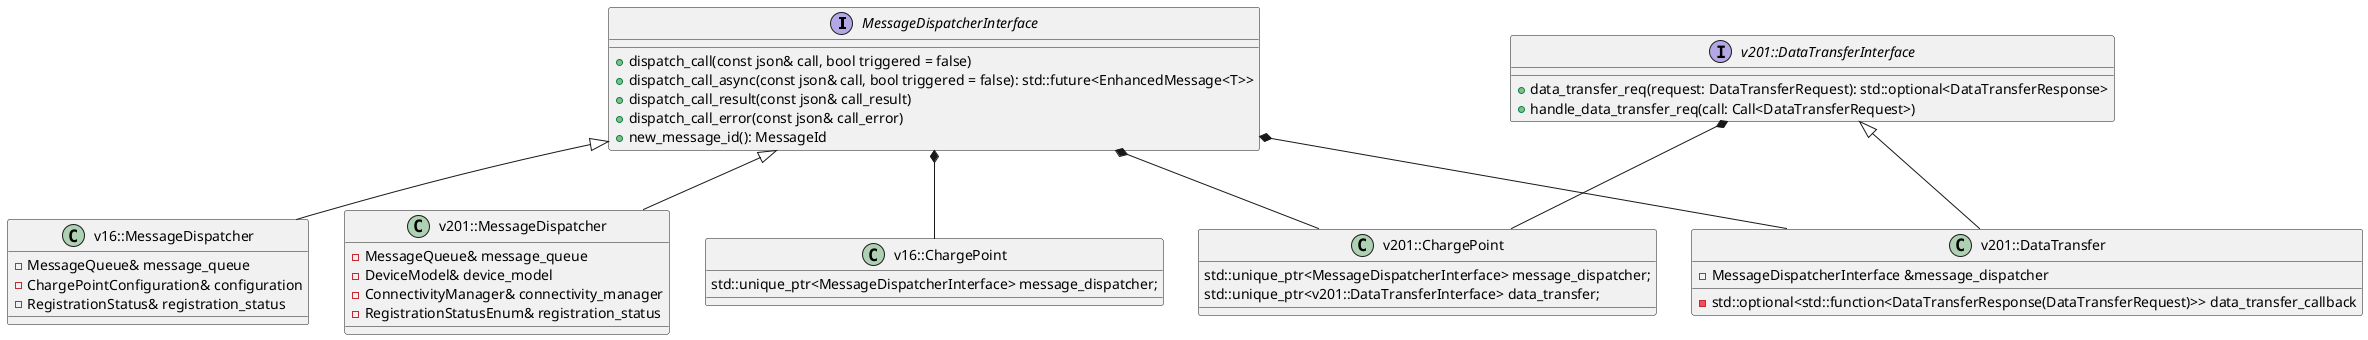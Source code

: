 
@startuml

interface MessageDispatcherInterface {
    +dispatch_call(const json& call, bool triggered = false)
    +dispatch_call_async(const json& call, bool triggered = false): std::future<EnhancedMessage<T>>
    +dispatch_call_result(const json& call_result)
    +dispatch_call_error(const json& call_error)
    +new_message_id(): MessageId
}

class v16::MessageDispatcher {
    - MessageQueue& message_queue
    - ChargePointConfiguration& configuration
    - RegistrationStatus& registration_status
}

class v201::MessageDispatcher {
    - MessageQueue& message_queue
    - DeviceModel& device_model
    - ConnectivityManager& connectivity_manager
    - RegistrationStatusEnum& registration_status
}

interface v201::DataTransferInterface {
    +data_transfer_req(request: DataTransferRequest): std::optional<DataTransferResponse>
    +handle_data_transfer_req(call: Call<DataTransferRequest>)
}

class v201::DataTransfer {
    -MessageDispatcherInterface &message_dispatcher
    -std::optional<std::function<DataTransferResponse(DataTransferRequest)>> data_transfer_callback
}

class v201::ChargePoint {
    std::unique_ptr<MessageDispatcherInterface> message_dispatcher;
    std::unique_ptr<v201::DataTransferInterface> data_transfer;
}

class v16::ChargePoint {
    std::unique_ptr<MessageDispatcherInterface> message_dispatcher;
}

MessageDispatcherInterface <|-- v16::MessageDispatcher  
MessageDispatcherInterface <|-- v201::MessageDispatcher
v201::DataTransferInterface <|-- v201::DataTransfer
MessageDispatcherInterface *-- v201::DataTransfer
MessageDispatcherInterface *-- v201::ChargePoint
v201::DataTransferInterface *-- v201::ChargePoint
MessageDispatcherInterface *-- v16::ChargePoint

@enduml
